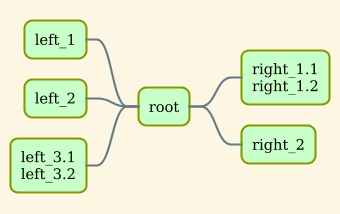 ' Do not edit
' Theme Gallery
' autogenerated by script
'
@startmindmap
!theme sunlust
+ root
**:right_1.1
right_1.2;
++ right_2

left side

-- left_1
-- left_2
**:left_3.1
left_3.2;
@endmindmap

